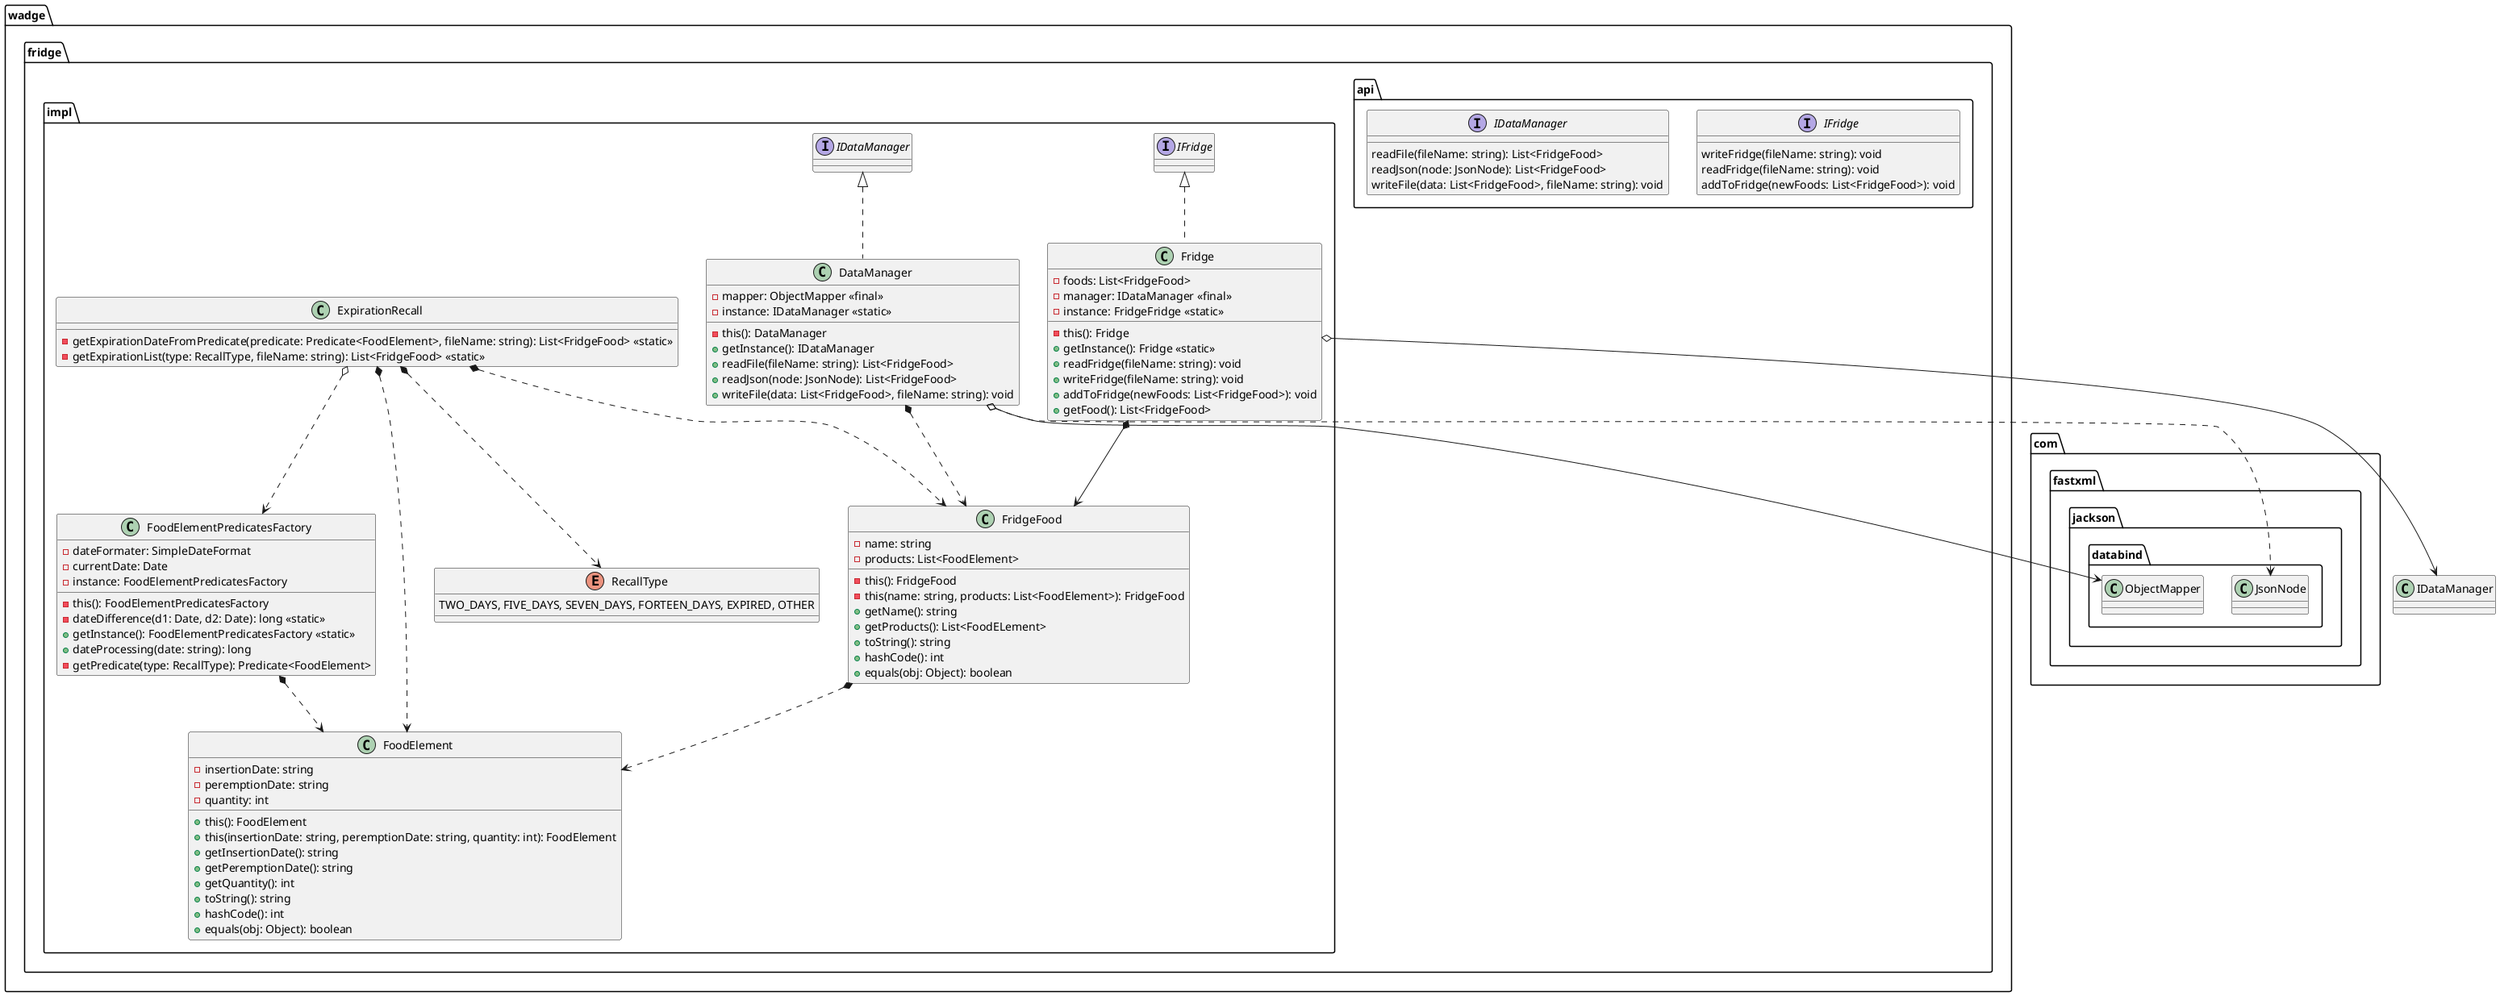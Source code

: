@startuml fridge

    package com.fastxml.jackson.databind {
        class JsonNode {}
        class ObjectMapper {}
    }

    package wadge.fridge{

        package api{
            interface IFridge {
                writeFridge(fileName: string): void
                readFridge(fileName: string): void
                addToFridge(newFoods: List<FridgeFood>): void
                }

            interface IDataManager {
                readFile(fileName: string): List<FridgeFood>
                readJson(node: JsonNode): List<FridgeFood>
                writeFile(data: List<FridgeFood>, fileName: string): void
            }
        }

        package impl{

            class ExpirationRecall {
                - getExpirationDateFromPredicate(predicate: Predicate<FoodElement>, fileName: string): List<FridgeFood> <<static>>
                - getExpirationList(type: RecallType, fileName: string): List<FridgeFood> <<static>>
            }
            
            enum RecallType {
                TWO_DAYS, FIVE_DAYS, SEVEN_DAYS, FORTEEN_DAYS, EXPIRED, OTHER
            }

            class DataManager implements IDataManager{
                - mapper: ObjectMapper <<final>>
                - instance: IDataManager <<static>>
                - this(): DataManager
                + getInstance(): IDataManager
                + readFile(fileName: string): List<FridgeFood>
                + readJson(node: JsonNode): List<FridgeFood>
                + writeFile(data: List<FridgeFood>, fileName: string): void
            }

            class FoodElement {
                - insertionDate: string
                - peremptionDate: string
                - quantity: int
                + this(): FoodElement
                + this(insertionDate: string, peremptionDate: string, quantity: int): FoodElement
                + getInsertionDate(): string
                + getPeremptionDate(): string
                + getQuantity(): int
                + toString(): string
                + hashCode(): int
                + equals(obj: Object): boolean
            }

            class FoodElementPredicatesFactory {
                - dateFormater: SimpleDateFormat
                - currentDate: Date
                - instance: FoodElementPredicatesFactory
                - this(): FoodElementPredicatesFactory
                - dateDifference(d1: Date, d2: Date): long <<static>>
                + getInstance(): FoodElementPredicatesFactory <<static>>
                + dateProcessing(date: string): long
                - getPredicate(type: RecallType): Predicate<FoodElement>
            }

            class Fridge implements IFridge{
                - foods: List<FridgeFood>
                - manager: IDataManager <<final>>
                - instance: FridgeFridge <<static>>
                - this(): Fridge
                + getInstance(): Fridge <<static>>
                + readFridge(fileName: string): void
                + writeFridge(fileName: string): void
                + addToFridge(newFoods: List<FridgeFood>): void
                + getFood(): List<FridgeFood>
            }

            class FridgeFood{
                - name: string
                - products: List<FoodElement>
                - this(): FridgeFood
                - this(name: string, products: List<FoodElement>): FridgeFood
                + getName(): string
                + getProducts(): List<FoodELement>
                + toString(): string
                + hashCode(): int
                + equals(obj: Object): boolean
            }
        }
    }

    ExpirationRecall *..> RecallType
    ExpirationRecall *..> FoodElement
    ExpirationRecall *..> FridgeFood
    ExpirationRecall o..> FoodElementPredicatesFactory

    DataManager o--> ObjectMapper
    DataManager o..> JsonNode
    DataManager *..> FridgeFood

    FoodElementPredicatesFactory *..> FoodElement

    Fridge o--> IDataManager
    Fridge *--> FridgeFood

    FridgeFood *..> FoodElement

@enduml